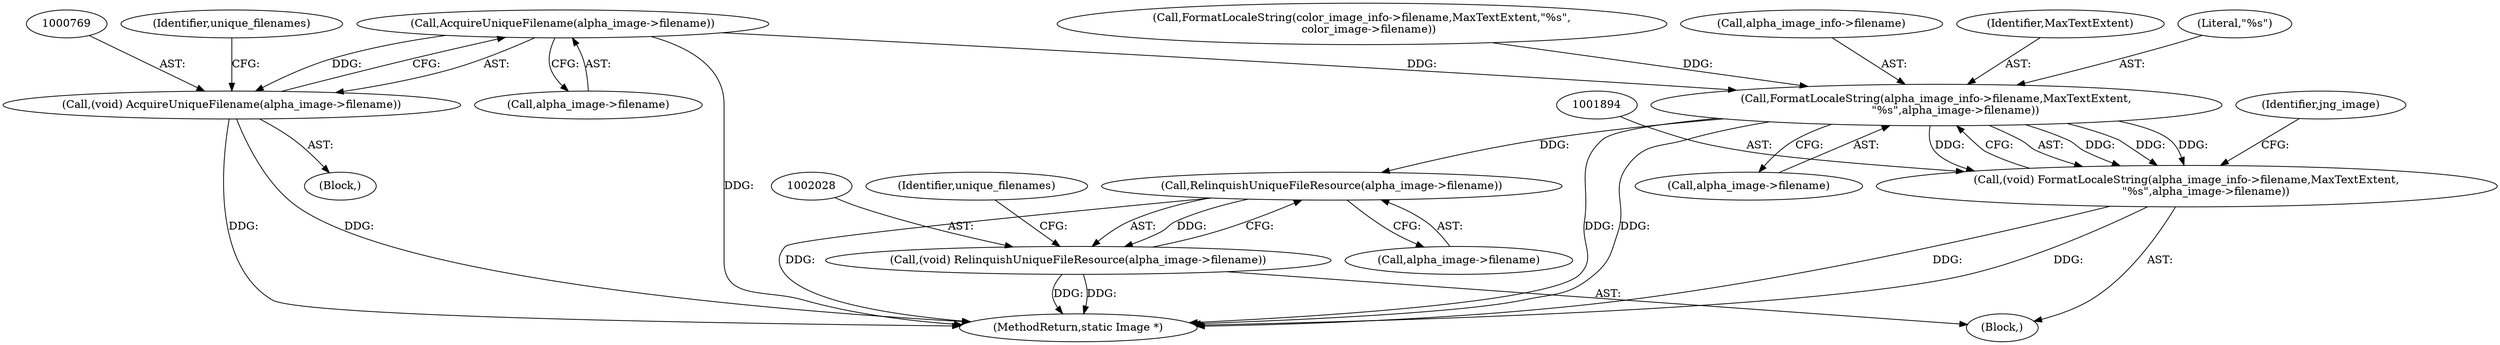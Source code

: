 digraph "0_ImageMagick_3320955045e5a2a22c13a04fa9422bb809e75eda@pointer" {
"1000770" [label="(Call,AcquireUniqueFilename(alpha_image->filename))"];
"1000768" [label="(Call,(void) AcquireUniqueFilename(alpha_image->filename))"];
"1001895" [label="(Call,FormatLocaleString(alpha_image_info->filename,MaxTextExtent,\n           \"%s\",alpha_image->filename))"];
"1001893" [label="(Call,(void) FormatLocaleString(alpha_image_info->filename,MaxTextExtent,\n           \"%s\",alpha_image->filename))"];
"1002029" [label="(Call,RelinquishUniqueFileResource(alpha_image->filename))"];
"1002027" [label="(Call,(void) RelinquishUniqueFileResource(alpha_image->filename))"];
"1001899" [label="(Identifier,MaxTextExtent)"];
"1001893" [label="(Call,(void) FormatLocaleString(alpha_image_info->filename,MaxTextExtent,\n           \"%s\",alpha_image->filename))"];
"1001900" [label="(Literal,\"%s\")"];
"1001895" [label="(Call,FormatLocaleString(alpha_image_info->filename,MaxTextExtent,\n           \"%s\",alpha_image->filename))"];
"1002196" [label="(MethodReturn,static Image *)"];
"1000768" [label="(Call,(void) AcquireUniqueFilename(alpha_image->filename))"];
"1001905" [label="(Identifier,jng_image)"];
"1000712" [label="(Block,)"];
"1001901" [label="(Call,alpha_image->filename)"];
"1002027" [label="(Call,(void) RelinquishUniqueFileResource(alpha_image->filename))"];
"1000771" [label="(Call,alpha_image->filename)"];
"1000775" [label="(Identifier,unique_filenames)"];
"1001681" [label="(Call,FormatLocaleString(color_image_info->filename,MaxTextExtent,\"%s\",\n    color_image->filename))"];
"1001844" [label="(Block,)"];
"1002034" [label="(Identifier,unique_filenames)"];
"1002029" [label="(Call,RelinquishUniqueFileResource(alpha_image->filename))"];
"1002030" [label="(Call,alpha_image->filename)"];
"1000770" [label="(Call,AcquireUniqueFilename(alpha_image->filename))"];
"1001896" [label="(Call,alpha_image_info->filename)"];
"1000770" -> "1000768"  [label="AST: "];
"1000770" -> "1000771"  [label="CFG: "];
"1000771" -> "1000770"  [label="AST: "];
"1000768" -> "1000770"  [label="CFG: "];
"1000770" -> "1002196"  [label="DDG: "];
"1000770" -> "1000768"  [label="DDG: "];
"1000770" -> "1001895"  [label="DDG: "];
"1000768" -> "1000712"  [label="AST: "];
"1000769" -> "1000768"  [label="AST: "];
"1000775" -> "1000768"  [label="CFG: "];
"1000768" -> "1002196"  [label="DDG: "];
"1000768" -> "1002196"  [label="DDG: "];
"1001895" -> "1001893"  [label="AST: "];
"1001895" -> "1001901"  [label="CFG: "];
"1001896" -> "1001895"  [label="AST: "];
"1001899" -> "1001895"  [label="AST: "];
"1001900" -> "1001895"  [label="AST: "];
"1001901" -> "1001895"  [label="AST: "];
"1001893" -> "1001895"  [label="CFG: "];
"1001895" -> "1002196"  [label="DDG: "];
"1001895" -> "1002196"  [label="DDG: "];
"1001895" -> "1001893"  [label="DDG: "];
"1001895" -> "1001893"  [label="DDG: "];
"1001895" -> "1001893"  [label="DDG: "];
"1001895" -> "1001893"  [label="DDG: "];
"1001681" -> "1001895"  [label="DDG: "];
"1001895" -> "1002029"  [label="DDG: "];
"1001893" -> "1001844"  [label="AST: "];
"1001894" -> "1001893"  [label="AST: "];
"1001905" -> "1001893"  [label="CFG: "];
"1001893" -> "1002196"  [label="DDG: "];
"1001893" -> "1002196"  [label="DDG: "];
"1002029" -> "1002027"  [label="AST: "];
"1002029" -> "1002030"  [label="CFG: "];
"1002030" -> "1002029"  [label="AST: "];
"1002027" -> "1002029"  [label="CFG: "];
"1002029" -> "1002196"  [label="DDG: "];
"1002029" -> "1002027"  [label="DDG: "];
"1002027" -> "1001844"  [label="AST: "];
"1002028" -> "1002027"  [label="AST: "];
"1002034" -> "1002027"  [label="CFG: "];
"1002027" -> "1002196"  [label="DDG: "];
"1002027" -> "1002196"  [label="DDG: "];
}
